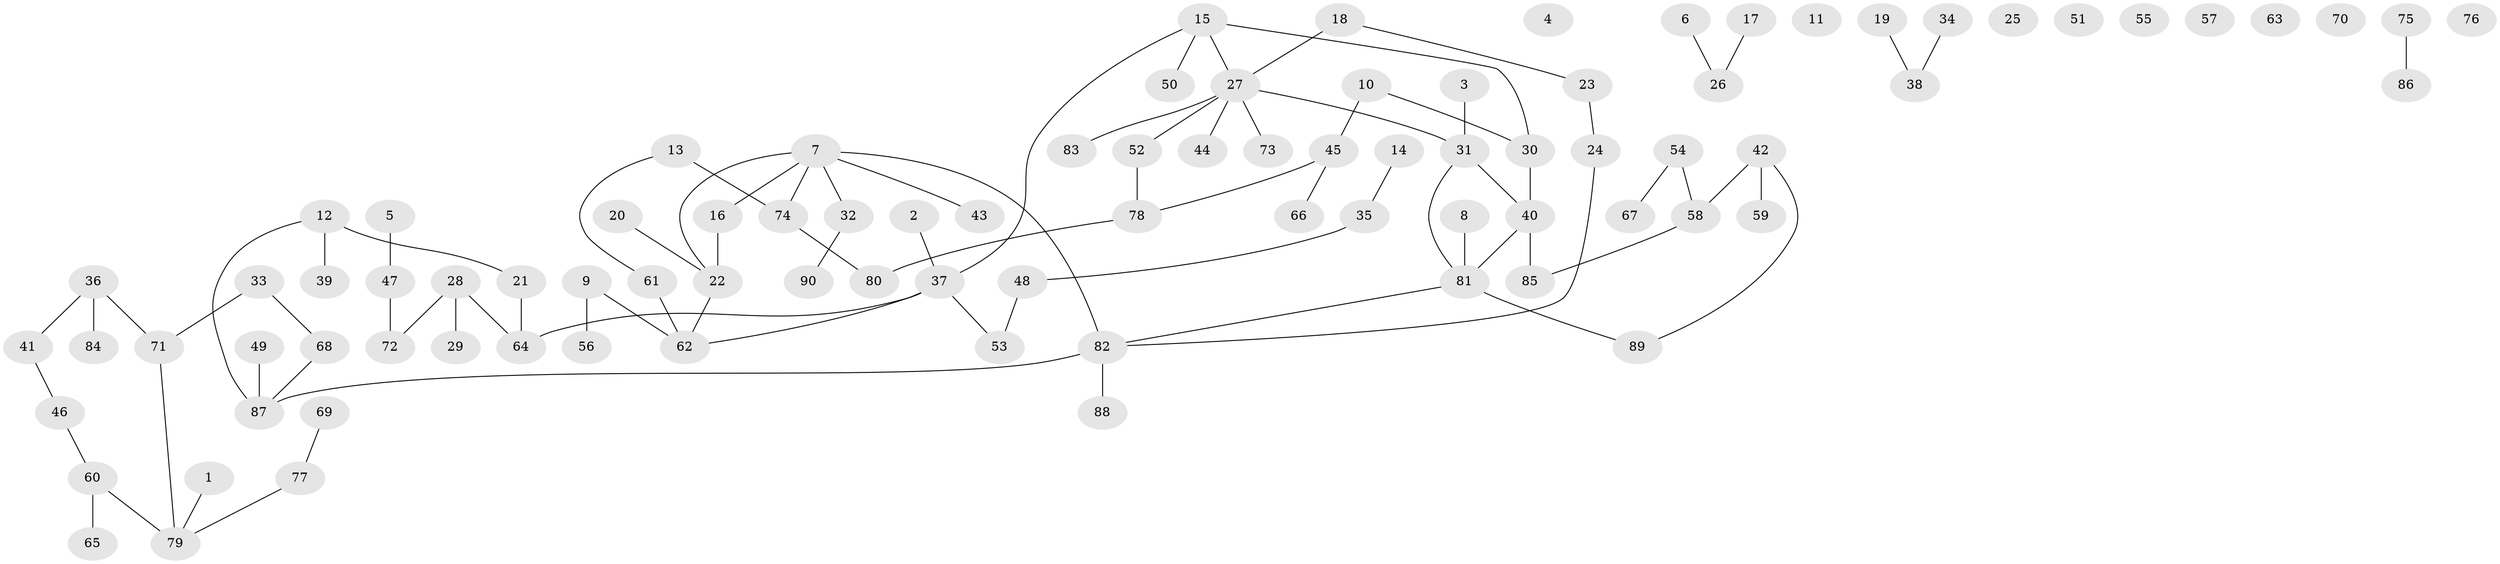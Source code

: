 // coarse degree distribution, {1: 0.3709677419354839, 0: 0.16129032258064516, 6: 0.03225806451612903, 3: 0.14516129032258066, 2: 0.1774193548387097, 7: 0.016129032258064516, 5: 0.016129032258064516, 4: 0.08064516129032258}
// Generated by graph-tools (version 1.1) at 2025/23/03/03/25 07:23:25]
// undirected, 90 vertices, 88 edges
graph export_dot {
graph [start="1"]
  node [color=gray90,style=filled];
  1;
  2;
  3;
  4;
  5;
  6;
  7;
  8;
  9;
  10;
  11;
  12;
  13;
  14;
  15;
  16;
  17;
  18;
  19;
  20;
  21;
  22;
  23;
  24;
  25;
  26;
  27;
  28;
  29;
  30;
  31;
  32;
  33;
  34;
  35;
  36;
  37;
  38;
  39;
  40;
  41;
  42;
  43;
  44;
  45;
  46;
  47;
  48;
  49;
  50;
  51;
  52;
  53;
  54;
  55;
  56;
  57;
  58;
  59;
  60;
  61;
  62;
  63;
  64;
  65;
  66;
  67;
  68;
  69;
  70;
  71;
  72;
  73;
  74;
  75;
  76;
  77;
  78;
  79;
  80;
  81;
  82;
  83;
  84;
  85;
  86;
  87;
  88;
  89;
  90;
  1 -- 79;
  2 -- 37;
  3 -- 31;
  5 -- 47;
  6 -- 26;
  7 -- 16;
  7 -- 22;
  7 -- 32;
  7 -- 43;
  7 -- 74;
  7 -- 82;
  8 -- 81;
  9 -- 56;
  9 -- 62;
  10 -- 30;
  10 -- 45;
  12 -- 21;
  12 -- 39;
  12 -- 87;
  13 -- 61;
  13 -- 74;
  14 -- 35;
  15 -- 27;
  15 -- 30;
  15 -- 37;
  15 -- 50;
  16 -- 22;
  17 -- 26;
  18 -- 23;
  18 -- 27;
  19 -- 38;
  20 -- 22;
  21 -- 64;
  22 -- 62;
  23 -- 24;
  24 -- 82;
  27 -- 31;
  27 -- 44;
  27 -- 52;
  27 -- 73;
  27 -- 83;
  28 -- 29;
  28 -- 64;
  28 -- 72;
  30 -- 40;
  31 -- 40;
  31 -- 81;
  32 -- 90;
  33 -- 68;
  33 -- 71;
  34 -- 38;
  35 -- 48;
  36 -- 41;
  36 -- 71;
  36 -- 84;
  37 -- 53;
  37 -- 62;
  37 -- 64;
  40 -- 81;
  40 -- 85;
  41 -- 46;
  42 -- 58;
  42 -- 59;
  42 -- 89;
  45 -- 66;
  45 -- 78;
  46 -- 60;
  47 -- 72;
  48 -- 53;
  49 -- 87;
  52 -- 78;
  54 -- 58;
  54 -- 67;
  58 -- 85;
  60 -- 65;
  60 -- 79;
  61 -- 62;
  68 -- 87;
  69 -- 77;
  71 -- 79;
  74 -- 80;
  75 -- 86;
  77 -- 79;
  78 -- 80;
  81 -- 82;
  81 -- 89;
  82 -- 87;
  82 -- 88;
}
